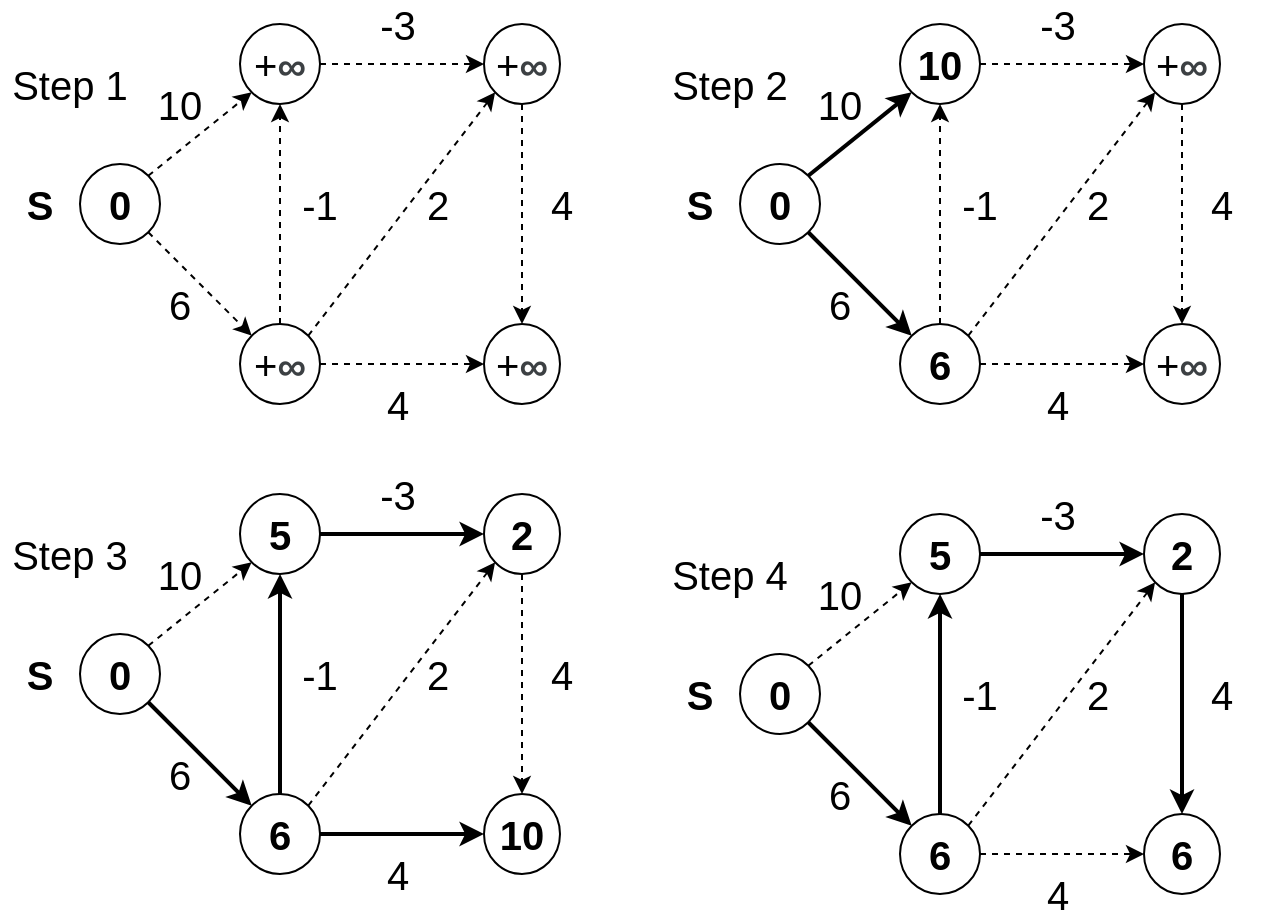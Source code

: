 <mxfile version="12.6.2" type="onedrive"><diagram id="KKQRaADNlbuHbEA6cbVd" name="Page-1"><mxGraphModel dx="962" dy="2074" grid="1" gridSize="10" guides="1" tooltips="1" connect="1" arrows="1" fold="1" page="1" pageScale="0.5" pageWidth="827" pageHeight="3000" math="0" shadow="0"><root><mxCell id="0"/><mxCell id="1" parent="0"/><mxCell id="u9mCECZ0AaoxK5d5ybVR-1" value="&lt;font style=&quot;font-size: 20px;&quot;&gt;+&lt;span style=&quot;font-weight: bold; color: rgb(60, 64, 67); font-family: arial, sans-serif; text-align: left; background-color: rgb(255, 255, 255); font-size: 20px;&quot;&gt;∞&lt;/span&gt;&lt;/font&gt;" style="ellipse;whiteSpace=wrap;html=1;aspect=fixed;fontSize=20;" parent="1" vertex="1"><mxGeometry x="160" y="10" width="40" height="40" as="geometry"/></mxCell><mxCell id="u9mCECZ0AaoxK5d5ybVR-2" value="&lt;b style=&quot;font-size: 20px;&quot;&gt;&lt;font style=&quot;font-size: 20px;&quot;&gt;0&lt;/font&gt;&lt;/b&gt;" style="ellipse;whiteSpace=wrap;html=1;aspect=fixed;fontSize=20;" parent="1" vertex="1"><mxGeometry x="80" y="80" width="40" height="40" as="geometry"/></mxCell><mxCell id="u9mCECZ0AaoxK5d5ybVR-3" value="&lt;span style=&quot;white-space: normal; font-size: 20px;&quot;&gt;&lt;font style=&quot;font-size: 20px;&quot;&gt;+&lt;/font&gt;&lt;/span&gt;&lt;span style=&quot;white-space: normal; font-weight: bold; color: rgb(60, 64, 67); font-family: arial, sans-serif; text-align: left; background-color: rgb(255, 255, 255); font-size: 20px;&quot;&gt;&lt;font style=&quot;font-size: 20px;&quot;&gt;∞&lt;/font&gt;&lt;/span&gt;" style="ellipse;whiteSpace=wrap;html=1;aspect=fixed;fontSize=20;" parent="1" vertex="1"><mxGeometry x="160" y="160" width="40" height="40" as="geometry"/></mxCell><mxCell id="u9mCECZ0AaoxK5d5ybVR-4" value="&lt;span style=&quot;font-size: 20px; white-space: normal;&quot;&gt;+&lt;/span&gt;&lt;span style=&quot;font-size: 20px; white-space: normal; font-weight: bold; color: rgb(60, 64, 67); font-family: arial, sans-serif; text-align: left; background-color: rgb(255, 255, 255);&quot;&gt;∞&lt;/span&gt;" style="ellipse;whiteSpace=wrap;html=1;aspect=fixed;fontSize=20;" parent="1" vertex="1"><mxGeometry x="282" y="160" width="38" height="40" as="geometry"/></mxCell><mxCell id="u9mCECZ0AaoxK5d5ybVR-5" value="&lt;span style=&quot;font-size: 20px; white-space: normal;&quot;&gt;+&lt;/span&gt;&lt;span style=&quot;font-size: 20px; white-space: normal; font-weight: bold; color: rgb(60, 64, 67); font-family: arial, sans-serif; text-align: left; background-color: rgb(255, 255, 255);&quot;&gt;∞&lt;/span&gt;" style="ellipse;whiteSpace=wrap;html=1;aspect=fixed;fontSize=20;" parent="1" vertex="1"><mxGeometry x="282" y="10" width="38" height="40" as="geometry"/></mxCell><mxCell id="u9mCECZ0AaoxK5d5ybVR-6" value="" style="endArrow=classic;html=1;entryX=0;entryY=1;entryDx=0;entryDy=0;exitX=1;exitY=0;exitDx=0;exitDy=0;dashed=1;fontSize=20;" parent="1" source="u9mCECZ0AaoxK5d5ybVR-2" target="u9mCECZ0AaoxK5d5ybVR-1" edge="1"><mxGeometry width="50" height="50" relative="1" as="geometry"><mxPoint x="40" y="360" as="sourcePoint"/><mxPoint x="90" y="310" as="targetPoint"/></mxGeometry></mxCell><mxCell id="u9mCECZ0AaoxK5d5ybVR-7" value="" style="endArrow=classic;html=1;entryX=0;entryY=0;entryDx=0;entryDy=0;exitX=1;exitY=1;exitDx=0;exitDy=0;dashed=1;fontSize=20;" parent="1" source="u9mCECZ0AaoxK5d5ybVR-2" target="u9mCECZ0AaoxK5d5ybVR-3" edge="1"><mxGeometry width="50" height="50" relative="1" as="geometry"><mxPoint x="84.142" y="145.858" as="sourcePoint"/><mxPoint x="175.858" y="54.142" as="targetPoint"/></mxGeometry></mxCell><mxCell id="u9mCECZ0AaoxK5d5ybVR-8" value="" style="endArrow=classic;html=1;entryX=0;entryY=0.5;entryDx=0;entryDy=0;exitX=1;exitY=0.5;exitDx=0;exitDy=0;dashed=1;fontSize=20;" parent="1" source="u9mCECZ0AaoxK5d5ybVR-3" target="u9mCECZ0AaoxK5d5ybVR-4" edge="1"><mxGeometry width="50" height="50" relative="1" as="geometry"><mxPoint x="84.142" y="84.142" as="sourcePoint"/><mxPoint x="175.858" y="175.858" as="targetPoint"/></mxGeometry></mxCell><mxCell id="u9mCECZ0AaoxK5d5ybVR-9" value="" style="endArrow=classic;html=1;entryX=0;entryY=1;entryDx=0;entryDy=0;exitX=1;exitY=0;exitDx=0;exitDy=0;dashed=1;fontSize=20;" parent="1" source="u9mCECZ0AaoxK5d5ybVR-3" target="u9mCECZ0AaoxK5d5ybVR-5" edge="1"><mxGeometry width="50" height="50" relative="1" as="geometry"><mxPoint x="210" y="280" as="sourcePoint"/><mxPoint x="450" y="280" as="targetPoint"/></mxGeometry></mxCell><mxCell id="u9mCECZ0AaoxK5d5ybVR-10" value="" style="endArrow=classic;html=1;entryX=0.5;entryY=0;entryDx=0;entryDy=0;exitX=0.5;exitY=1;exitDx=0;exitDy=0;dashed=1;fontSize=20;" parent="1" source="u9mCECZ0AaoxK5d5ybVR-5" target="u9mCECZ0AaoxK5d5ybVR-4" edge="1"><mxGeometry width="50" height="50" relative="1" as="geometry"><mxPoint x="46.142" y="265.858" as="sourcePoint"/><mxPoint x="297.858" y="54.142" as="targetPoint"/></mxGeometry></mxCell><mxCell id="u9mCECZ0AaoxK5d5ybVR-11" value="" style="endArrow=classic;html=1;entryX=0;entryY=0.5;entryDx=0;entryDy=0;exitX=1;exitY=0.5;exitDx=0;exitDy=0;dashed=1;fontSize=20;" parent="1" source="u9mCECZ0AaoxK5d5ybVR-1" target="u9mCECZ0AaoxK5d5ybVR-5" edge="1"><mxGeometry width="50" height="50" relative="1" as="geometry"><mxPoint x="470" y="60" as="sourcePoint"/><mxPoint x="470" y="260" as="targetPoint"/></mxGeometry></mxCell><mxCell id="u9mCECZ0AaoxK5d5ybVR-12" value="" style="endArrow=classic;html=1;entryX=0.5;entryY=1;entryDx=0;entryDy=0;exitX=0.5;exitY=0;exitDx=0;exitDy=0;dashed=1;fontSize=20;" parent="1" source="u9mCECZ0AaoxK5d5ybVR-3" target="u9mCECZ0AaoxK5d5ybVR-1" edge="1"><mxGeometry width="50" height="50" relative="1" as="geometry"><mxPoint x="210" y="40" as="sourcePoint"/><mxPoint x="450" y="40" as="targetPoint"/></mxGeometry></mxCell><mxCell id="u9mCECZ0AaoxK5d5ybVR-14" value="&lt;b style=&quot;font-size: 20px;&quot;&gt;&lt;font style=&quot;font-size: 20px;&quot;&gt;S&lt;/font&gt;&lt;/b&gt;" style="text;html=1;strokeColor=none;fillColor=none;align=center;verticalAlign=middle;whiteSpace=wrap;rounded=0;fontSize=20;" parent="1" vertex="1"><mxGeometry x="40" y="90" width="40" height="20" as="geometry"/></mxCell><mxCell id="u9mCECZ0AaoxK5d5ybVR-15" value="&lt;span style=&quot;font-size: 20px;&quot;&gt;10&lt;/span&gt;" style="text;html=1;strokeColor=none;fillColor=none;align=center;verticalAlign=middle;whiteSpace=wrap;rounded=0;fontSize=20;fontStyle=0" parent="1" vertex="1"><mxGeometry x="110" y="40" width="40" height="20" as="geometry"/></mxCell><mxCell id="u9mCECZ0AaoxK5d5ybVR-16" value="&lt;span style=&quot;font-size: 20px;&quot;&gt;6&lt;/span&gt;" style="text;html=1;strokeColor=none;fillColor=none;align=center;verticalAlign=middle;whiteSpace=wrap;rounded=0;fontSize=20;fontStyle=0" parent="1" vertex="1"><mxGeometry x="110" y="140" width="40" height="20" as="geometry"/></mxCell><mxCell id="u9mCECZ0AaoxK5d5ybVR-17" value="&lt;span style=&quot;font-size: 20px;&quot;&gt;-1&lt;br style=&quot;font-size: 20px;&quot;&gt;&lt;/span&gt;" style="text;html=1;strokeColor=none;fillColor=none;align=center;verticalAlign=middle;whiteSpace=wrap;rounded=0;fontSize=20;fontStyle=0" parent="1" vertex="1"><mxGeometry x="180" y="90" width="40" height="20" as="geometry"/></mxCell><mxCell id="u9mCECZ0AaoxK5d5ybVR-18" value="&lt;span style=&quot;font-size: 20px;&quot;&gt;-3&lt;br style=&quot;font-size: 20px;&quot;&gt;&lt;/span&gt;" style="text;html=1;strokeColor=none;fillColor=none;align=center;verticalAlign=middle;whiteSpace=wrap;rounded=0;fontSize=20;fontStyle=0" parent="1" vertex="1"><mxGeometry x="220" width="38" height="20" as="geometry"/></mxCell><mxCell id="u9mCECZ0AaoxK5d5ybVR-19" value="&lt;span style=&quot;font-size: 20px;&quot;&gt;2&lt;br style=&quot;font-size: 20px;&quot;&gt;&lt;/span&gt;" style="text;html=1;strokeColor=none;fillColor=none;align=center;verticalAlign=middle;whiteSpace=wrap;rounded=0;fontSize=20;fontStyle=0" parent="1" vertex="1"><mxGeometry x="240" y="90" width="38" height="20" as="geometry"/></mxCell><mxCell id="u9mCECZ0AaoxK5d5ybVR-20" value="&lt;span style=&quot;font-size: 20px;&quot;&gt;4&lt;br style=&quot;font-size: 20px;&quot;&gt;&lt;/span&gt;" style="text;html=1;strokeColor=none;fillColor=none;align=center;verticalAlign=middle;whiteSpace=wrap;rounded=0;fontSize=20;fontStyle=0" parent="1" vertex="1"><mxGeometry x="302" y="90" width="38" height="20" as="geometry"/></mxCell><mxCell id="u9mCECZ0AaoxK5d5ybVR-21" value="&lt;span style=&quot;font-size: 20px;&quot;&gt;4&lt;br style=&quot;font-size: 20px;&quot;&gt;&lt;/span&gt;" style="text;html=1;strokeColor=none;fillColor=none;align=center;verticalAlign=middle;whiteSpace=wrap;rounded=0;fontSize=20;fontStyle=0" parent="1" vertex="1"><mxGeometry x="220" y="190" width="38" height="20" as="geometry"/></mxCell><mxCell id="u9mCECZ0AaoxK5d5ybVR-123" value="&lt;span style=&quot;font-size: 20px&quot;&gt;&lt;font style=&quot;font-size: 20px&quot;&gt;Step 1&lt;/font&gt;&lt;/span&gt;" style="text;html=1;strokeColor=none;fillColor=none;align=center;verticalAlign=middle;whiteSpace=wrap;rounded=0;fontSize=20;" parent="1" vertex="1"><mxGeometry x="40" y="30" width="70" height="20" as="geometry"/></mxCell><mxCell id="u9mCECZ0AaoxK5d5ybVR-124" value="&lt;span style=&quot;font-size: 20px&quot;&gt;&lt;font style=&quot;font-size: 20px&quot;&gt;Step 2&lt;/font&gt;&lt;/span&gt;" style="text;html=1;strokeColor=none;fillColor=none;align=center;verticalAlign=middle;whiteSpace=wrap;rounded=0;fontSize=20;" parent="1" vertex="1"><mxGeometry x="370" y="30" width="70" height="20" as="geometry"/></mxCell><mxCell id="vxfsReAMGKLNI0k_rc2o-1" value="&lt;b&gt;10&lt;/b&gt;" style="ellipse;whiteSpace=wrap;html=1;aspect=fixed;fontSize=20;" parent="1" vertex="1"><mxGeometry x="490" y="10" width="40" height="40" as="geometry"/></mxCell><mxCell id="vxfsReAMGKLNI0k_rc2o-2" value="&lt;b style=&quot;font-size: 20px;&quot;&gt;&lt;font style=&quot;font-size: 20px;&quot;&gt;0&lt;/font&gt;&lt;/b&gt;" style="ellipse;whiteSpace=wrap;html=1;aspect=fixed;fontSize=20;" parent="1" vertex="1"><mxGeometry x="410" y="80" width="40" height="40" as="geometry"/></mxCell><mxCell id="vxfsReAMGKLNI0k_rc2o-3" value="&lt;b&gt;6&lt;/b&gt;" style="ellipse;whiteSpace=wrap;html=1;aspect=fixed;fontSize=20;" parent="1" vertex="1"><mxGeometry x="490" y="160" width="40" height="40" as="geometry"/></mxCell><mxCell id="vxfsReAMGKLNI0k_rc2o-4" value="&lt;span style=&quot;font-size: 20px; white-space: normal;&quot;&gt;+&lt;/span&gt;&lt;span style=&quot;font-size: 20px; white-space: normal; font-weight: bold; color: rgb(60, 64, 67); font-family: arial, sans-serif; text-align: left; background-color: rgb(255, 255, 255);&quot;&gt;∞&lt;/span&gt;" style="ellipse;whiteSpace=wrap;html=1;aspect=fixed;fontSize=20;" parent="1" vertex="1"><mxGeometry x="612" y="160" width="38" height="40" as="geometry"/></mxCell><mxCell id="vxfsReAMGKLNI0k_rc2o-5" value="&lt;span style=&quot;font-size: 20px; white-space: normal;&quot;&gt;+&lt;/span&gt;&lt;span style=&quot;font-size: 20px; white-space: normal; font-weight: bold; color: rgb(60, 64, 67); font-family: arial, sans-serif; text-align: left; background-color: rgb(255, 255, 255);&quot;&gt;∞&lt;/span&gt;" style="ellipse;whiteSpace=wrap;html=1;aspect=fixed;fontSize=20;" parent="1" vertex="1"><mxGeometry x="612" y="10" width="38" height="40" as="geometry"/></mxCell><mxCell id="vxfsReAMGKLNI0k_rc2o-6" value="" style="endArrow=classic;html=1;entryX=0;entryY=1;entryDx=0;entryDy=0;exitX=1;exitY=0;exitDx=0;exitDy=0;fontSize=20;strokeWidth=2;" parent="1" source="vxfsReAMGKLNI0k_rc2o-2" target="vxfsReAMGKLNI0k_rc2o-1" edge="1"><mxGeometry width="50" height="50" relative="1" as="geometry"><mxPoint x="370" y="360" as="sourcePoint"/><mxPoint x="420" y="310" as="targetPoint"/></mxGeometry></mxCell><mxCell id="vxfsReAMGKLNI0k_rc2o-7" value="" style="endArrow=classic;html=1;entryX=0;entryY=0;entryDx=0;entryDy=0;exitX=1;exitY=1;exitDx=0;exitDy=0;fontSize=20;strokeWidth=2;" parent="1" source="vxfsReAMGKLNI0k_rc2o-2" target="vxfsReAMGKLNI0k_rc2o-3" edge="1"><mxGeometry width="50" height="50" relative="1" as="geometry"><mxPoint x="414.142" y="145.858" as="sourcePoint"/><mxPoint x="505.858" y="54.142" as="targetPoint"/></mxGeometry></mxCell><mxCell id="vxfsReAMGKLNI0k_rc2o-8" value="" style="endArrow=classic;html=1;entryX=0;entryY=0.5;entryDx=0;entryDy=0;exitX=1;exitY=0.5;exitDx=0;exitDy=0;dashed=1;fontSize=20;" parent="1" source="vxfsReAMGKLNI0k_rc2o-3" target="vxfsReAMGKLNI0k_rc2o-4" edge="1"><mxGeometry width="50" height="50" relative="1" as="geometry"><mxPoint x="414.142" y="84.142" as="sourcePoint"/><mxPoint x="505.858" y="175.858" as="targetPoint"/></mxGeometry></mxCell><mxCell id="vxfsReAMGKLNI0k_rc2o-9" value="" style="endArrow=classic;html=1;entryX=0;entryY=1;entryDx=0;entryDy=0;exitX=1;exitY=0;exitDx=0;exitDy=0;dashed=1;fontSize=20;" parent="1" source="vxfsReAMGKLNI0k_rc2o-3" target="vxfsReAMGKLNI0k_rc2o-5" edge="1"><mxGeometry width="50" height="50" relative="1" as="geometry"><mxPoint x="540" y="280" as="sourcePoint"/><mxPoint x="780" y="280" as="targetPoint"/></mxGeometry></mxCell><mxCell id="vxfsReAMGKLNI0k_rc2o-10" value="" style="endArrow=classic;html=1;entryX=0.5;entryY=0;entryDx=0;entryDy=0;exitX=0.5;exitY=1;exitDx=0;exitDy=0;dashed=1;fontSize=20;" parent="1" source="vxfsReAMGKLNI0k_rc2o-5" target="vxfsReAMGKLNI0k_rc2o-4" edge="1"><mxGeometry width="50" height="50" relative="1" as="geometry"><mxPoint x="376.142" y="265.858" as="sourcePoint"/><mxPoint x="627.858" y="54.142" as="targetPoint"/></mxGeometry></mxCell><mxCell id="vxfsReAMGKLNI0k_rc2o-11" value="" style="endArrow=classic;html=1;entryX=0;entryY=0.5;entryDx=0;entryDy=0;exitX=1;exitY=0.5;exitDx=0;exitDy=0;dashed=1;fontSize=20;" parent="1" source="vxfsReAMGKLNI0k_rc2o-1" target="vxfsReAMGKLNI0k_rc2o-5" edge="1"><mxGeometry width="50" height="50" relative="1" as="geometry"><mxPoint x="800" y="60" as="sourcePoint"/><mxPoint x="800" y="260" as="targetPoint"/></mxGeometry></mxCell><mxCell id="vxfsReAMGKLNI0k_rc2o-12" value="" style="endArrow=classic;html=1;entryX=0.5;entryY=1;entryDx=0;entryDy=0;exitX=0.5;exitY=0;exitDx=0;exitDy=0;dashed=1;fontSize=20;" parent="1" source="vxfsReAMGKLNI0k_rc2o-3" target="vxfsReAMGKLNI0k_rc2o-1" edge="1"><mxGeometry width="50" height="50" relative="1" as="geometry"><mxPoint x="540" y="40" as="sourcePoint"/><mxPoint x="780" y="40" as="targetPoint"/></mxGeometry></mxCell><mxCell id="vxfsReAMGKLNI0k_rc2o-13" value="&lt;b style=&quot;font-size: 20px;&quot;&gt;&lt;font style=&quot;font-size: 20px;&quot;&gt;S&lt;/font&gt;&lt;/b&gt;" style="text;html=1;strokeColor=none;fillColor=none;align=center;verticalAlign=middle;whiteSpace=wrap;rounded=0;fontSize=20;" parent="1" vertex="1"><mxGeometry x="370" y="90" width="40" height="20" as="geometry"/></mxCell><mxCell id="vxfsReAMGKLNI0k_rc2o-14" value="&lt;span style=&quot;font-size: 20px;&quot;&gt;10&lt;/span&gt;" style="text;html=1;strokeColor=none;fillColor=none;align=center;verticalAlign=middle;whiteSpace=wrap;rounded=0;fontSize=20;fontStyle=0" parent="1" vertex="1"><mxGeometry x="440" y="40" width="40" height="20" as="geometry"/></mxCell><mxCell id="vxfsReAMGKLNI0k_rc2o-15" value="&lt;span style=&quot;font-size: 20px;&quot;&gt;6&lt;/span&gt;" style="text;html=1;strokeColor=none;fillColor=none;align=center;verticalAlign=middle;whiteSpace=wrap;rounded=0;fontSize=20;fontStyle=0" parent="1" vertex="1"><mxGeometry x="440" y="140" width="40" height="20" as="geometry"/></mxCell><mxCell id="vxfsReAMGKLNI0k_rc2o-16" value="&lt;span style=&quot;font-size: 20px;&quot;&gt;-1&lt;br style=&quot;font-size: 20px;&quot;&gt;&lt;/span&gt;" style="text;html=1;strokeColor=none;fillColor=none;align=center;verticalAlign=middle;whiteSpace=wrap;rounded=0;fontSize=20;fontStyle=0" parent="1" vertex="1"><mxGeometry x="510" y="90" width="40" height="20" as="geometry"/></mxCell><mxCell id="vxfsReAMGKLNI0k_rc2o-17" value="&lt;span style=&quot;font-size: 20px;&quot;&gt;-3&lt;br style=&quot;font-size: 20px;&quot;&gt;&lt;/span&gt;" style="text;html=1;strokeColor=none;fillColor=none;align=center;verticalAlign=middle;whiteSpace=wrap;rounded=0;fontSize=20;fontStyle=0" parent="1" vertex="1"><mxGeometry x="550" width="38" height="20" as="geometry"/></mxCell><mxCell id="vxfsReAMGKLNI0k_rc2o-18" value="&lt;span style=&quot;font-size: 20px;&quot;&gt;2&lt;br style=&quot;font-size: 20px;&quot;&gt;&lt;/span&gt;" style="text;html=1;strokeColor=none;fillColor=none;align=center;verticalAlign=middle;whiteSpace=wrap;rounded=0;fontSize=20;fontStyle=0" parent="1" vertex="1"><mxGeometry x="570" y="90" width="38" height="20" as="geometry"/></mxCell><mxCell id="vxfsReAMGKLNI0k_rc2o-19" value="&lt;span style=&quot;font-size: 20px;&quot;&gt;4&lt;br style=&quot;font-size: 20px;&quot;&gt;&lt;/span&gt;" style="text;html=1;strokeColor=none;fillColor=none;align=center;verticalAlign=middle;whiteSpace=wrap;rounded=0;fontSize=20;fontStyle=0" parent="1" vertex="1"><mxGeometry x="632" y="90" width="38" height="20" as="geometry"/></mxCell><mxCell id="vxfsReAMGKLNI0k_rc2o-20" value="&lt;span style=&quot;font-size: 20px;&quot;&gt;4&lt;br style=&quot;font-size: 20px;&quot;&gt;&lt;/span&gt;" style="text;html=1;strokeColor=none;fillColor=none;align=center;verticalAlign=middle;whiteSpace=wrap;rounded=0;fontSize=20;fontStyle=0" parent="1" vertex="1"><mxGeometry x="550" y="190" width="38" height="20" as="geometry"/></mxCell><mxCell id="vxfsReAMGKLNI0k_rc2o-42" value="&lt;span style=&quot;font-size: 20px&quot;&gt;&lt;font style=&quot;font-size: 20px&quot;&gt;Step 3&lt;/font&gt;&lt;/span&gt;" style="text;html=1;strokeColor=none;fillColor=none;align=center;verticalAlign=middle;whiteSpace=wrap;rounded=0;fontSize=20;" parent="1" vertex="1"><mxGeometry x="40" y="265" width="70" height="20" as="geometry"/></mxCell><mxCell id="vxfsReAMGKLNI0k_rc2o-43" value="&lt;b&gt;5&lt;/b&gt;" style="ellipse;whiteSpace=wrap;html=1;aspect=fixed;fontSize=20;" parent="1" vertex="1"><mxGeometry x="160" y="245" width="40" height="40" as="geometry"/></mxCell><mxCell id="vxfsReAMGKLNI0k_rc2o-44" value="&lt;b style=&quot;font-size: 20px;&quot;&gt;&lt;font style=&quot;font-size: 20px;&quot;&gt;0&lt;/font&gt;&lt;/b&gt;" style="ellipse;whiteSpace=wrap;html=1;aspect=fixed;fontSize=20;" parent="1" vertex="1"><mxGeometry x="80" y="315" width="40" height="40" as="geometry"/></mxCell><mxCell id="vxfsReAMGKLNI0k_rc2o-45" value="&lt;b&gt;6&lt;/b&gt;" style="ellipse;whiteSpace=wrap;html=1;aspect=fixed;fontSize=20;" parent="1" vertex="1"><mxGeometry x="160" y="395" width="40" height="40" as="geometry"/></mxCell><mxCell id="vxfsReAMGKLNI0k_rc2o-46" value="&lt;b&gt;10&lt;/b&gt;" style="ellipse;whiteSpace=wrap;html=1;aspect=fixed;fontSize=20;" parent="1" vertex="1"><mxGeometry x="282" y="395" width="38" height="40" as="geometry"/></mxCell><mxCell id="vxfsReAMGKLNI0k_rc2o-47" value="&lt;b&gt;2&lt;/b&gt;" style="ellipse;whiteSpace=wrap;html=1;aspect=fixed;fontSize=20;" parent="1" vertex="1"><mxGeometry x="282" y="245" width="38" height="40" as="geometry"/></mxCell><mxCell id="vxfsReAMGKLNI0k_rc2o-48" value="" style="endArrow=classic;html=1;entryX=0;entryY=1;entryDx=0;entryDy=0;exitX=1;exitY=0;exitDx=0;exitDy=0;fontSize=20;strokeWidth=1;dashed=1;" parent="1" source="vxfsReAMGKLNI0k_rc2o-44" target="vxfsReAMGKLNI0k_rc2o-43" edge="1"><mxGeometry width="50" height="50" relative="1" as="geometry"><mxPoint x="40" y="595" as="sourcePoint"/><mxPoint x="90" y="545" as="targetPoint"/></mxGeometry></mxCell><mxCell id="vxfsReAMGKLNI0k_rc2o-49" value="" style="endArrow=classic;html=1;entryX=0;entryY=0;entryDx=0;entryDy=0;exitX=1;exitY=1;exitDx=0;exitDy=0;fontSize=20;strokeWidth=2;" parent="1" source="vxfsReAMGKLNI0k_rc2o-44" target="vxfsReAMGKLNI0k_rc2o-45" edge="1"><mxGeometry width="50" height="50" relative="1" as="geometry"><mxPoint x="84.142" y="380.858" as="sourcePoint"/><mxPoint x="175.858" y="289.142" as="targetPoint"/></mxGeometry></mxCell><mxCell id="vxfsReAMGKLNI0k_rc2o-50" value="" style="endArrow=classic;html=1;entryX=0;entryY=0.5;entryDx=0;entryDy=0;exitX=1;exitY=0.5;exitDx=0;exitDy=0;fontSize=20;strokeWidth=2;" parent="1" source="vxfsReAMGKLNI0k_rc2o-45" target="vxfsReAMGKLNI0k_rc2o-46" edge="1"><mxGeometry width="50" height="50" relative="1" as="geometry"><mxPoint x="84.142" y="319.142" as="sourcePoint"/><mxPoint x="175.858" y="410.858" as="targetPoint"/></mxGeometry></mxCell><mxCell id="vxfsReAMGKLNI0k_rc2o-51" value="" style="endArrow=classic;html=1;entryX=0;entryY=1;entryDx=0;entryDy=0;exitX=1;exitY=0;exitDx=0;exitDy=0;dashed=1;fontSize=20;" parent="1" source="vxfsReAMGKLNI0k_rc2o-45" target="vxfsReAMGKLNI0k_rc2o-47" edge="1"><mxGeometry width="50" height="50" relative="1" as="geometry"><mxPoint x="210" y="515" as="sourcePoint"/><mxPoint x="450" y="515" as="targetPoint"/></mxGeometry></mxCell><mxCell id="vxfsReAMGKLNI0k_rc2o-52" value="" style="endArrow=classic;html=1;entryX=0.5;entryY=0;entryDx=0;entryDy=0;exitX=0.5;exitY=1;exitDx=0;exitDy=0;dashed=1;fontSize=20;" parent="1" source="vxfsReAMGKLNI0k_rc2o-47" target="vxfsReAMGKLNI0k_rc2o-46" edge="1"><mxGeometry width="50" height="50" relative="1" as="geometry"><mxPoint x="46.142" y="500.858" as="sourcePoint"/><mxPoint x="297.858" y="289.142" as="targetPoint"/></mxGeometry></mxCell><mxCell id="vxfsReAMGKLNI0k_rc2o-53" value="" style="endArrow=classic;html=1;entryX=0;entryY=0.5;entryDx=0;entryDy=0;exitX=1;exitY=0.5;exitDx=0;exitDy=0;fontSize=20;strokeWidth=2;" parent="1" source="vxfsReAMGKLNI0k_rc2o-43" target="vxfsReAMGKLNI0k_rc2o-47" edge="1"><mxGeometry width="50" height="50" relative="1" as="geometry"><mxPoint x="470" y="295" as="sourcePoint"/><mxPoint x="470" y="495" as="targetPoint"/></mxGeometry></mxCell><mxCell id="vxfsReAMGKLNI0k_rc2o-54" value="" style="endArrow=classic;html=1;entryX=0.5;entryY=1;entryDx=0;entryDy=0;exitX=0.5;exitY=0;exitDx=0;exitDy=0;fontSize=20;strokeWidth=2;" parent="1" source="vxfsReAMGKLNI0k_rc2o-45" target="vxfsReAMGKLNI0k_rc2o-43" edge="1"><mxGeometry width="50" height="50" relative="1" as="geometry"><mxPoint x="210" y="275" as="sourcePoint"/><mxPoint x="450" y="275" as="targetPoint"/></mxGeometry></mxCell><mxCell id="vxfsReAMGKLNI0k_rc2o-55" value="&lt;b style=&quot;font-size: 20px;&quot;&gt;&lt;font style=&quot;font-size: 20px;&quot;&gt;S&lt;/font&gt;&lt;/b&gt;" style="text;html=1;strokeColor=none;fillColor=none;align=center;verticalAlign=middle;whiteSpace=wrap;rounded=0;fontSize=20;" parent="1" vertex="1"><mxGeometry x="40" y="325" width="40" height="20" as="geometry"/></mxCell><mxCell id="vxfsReAMGKLNI0k_rc2o-56" value="&lt;span style=&quot;font-size: 20px;&quot;&gt;10&lt;/span&gt;" style="text;html=1;strokeColor=none;fillColor=none;align=center;verticalAlign=middle;whiteSpace=wrap;rounded=0;fontSize=20;fontStyle=0" parent="1" vertex="1"><mxGeometry x="110" y="275" width="40" height="20" as="geometry"/></mxCell><mxCell id="vxfsReAMGKLNI0k_rc2o-57" value="&lt;span style=&quot;font-size: 20px;&quot;&gt;6&lt;/span&gt;" style="text;html=1;strokeColor=none;fillColor=none;align=center;verticalAlign=middle;whiteSpace=wrap;rounded=0;fontSize=20;fontStyle=0" parent="1" vertex="1"><mxGeometry x="110" y="375" width="40" height="20" as="geometry"/></mxCell><mxCell id="vxfsReAMGKLNI0k_rc2o-58" value="&lt;span style=&quot;font-size: 20px;&quot;&gt;-1&lt;br style=&quot;font-size: 20px;&quot;&gt;&lt;/span&gt;" style="text;html=1;strokeColor=none;fillColor=none;align=center;verticalAlign=middle;whiteSpace=wrap;rounded=0;fontSize=20;fontStyle=0" parent="1" vertex="1"><mxGeometry x="180" y="325" width="40" height="20" as="geometry"/></mxCell><mxCell id="vxfsReAMGKLNI0k_rc2o-59" value="&lt;span style=&quot;font-size: 20px;&quot;&gt;-3&lt;br style=&quot;font-size: 20px;&quot;&gt;&lt;/span&gt;" style="text;html=1;strokeColor=none;fillColor=none;align=center;verticalAlign=middle;whiteSpace=wrap;rounded=0;fontSize=20;fontStyle=0" parent="1" vertex="1"><mxGeometry x="220" y="235" width="38" height="20" as="geometry"/></mxCell><mxCell id="vxfsReAMGKLNI0k_rc2o-60" value="&lt;span style=&quot;font-size: 20px;&quot;&gt;2&lt;br style=&quot;font-size: 20px;&quot;&gt;&lt;/span&gt;" style="text;html=1;strokeColor=none;fillColor=none;align=center;verticalAlign=middle;whiteSpace=wrap;rounded=0;fontSize=20;fontStyle=0" parent="1" vertex="1"><mxGeometry x="240" y="325" width="38" height="20" as="geometry"/></mxCell><mxCell id="vxfsReAMGKLNI0k_rc2o-61" value="&lt;span style=&quot;font-size: 20px;&quot;&gt;4&lt;br style=&quot;font-size: 20px;&quot;&gt;&lt;/span&gt;" style="text;html=1;strokeColor=none;fillColor=none;align=center;verticalAlign=middle;whiteSpace=wrap;rounded=0;fontSize=20;fontStyle=0" parent="1" vertex="1"><mxGeometry x="302" y="325" width="38" height="20" as="geometry"/></mxCell><mxCell id="vxfsReAMGKLNI0k_rc2o-62" value="&lt;span style=&quot;font-size: 20px;&quot;&gt;4&lt;br style=&quot;font-size: 20px;&quot;&gt;&lt;/span&gt;" style="text;html=1;strokeColor=none;fillColor=none;align=center;verticalAlign=middle;whiteSpace=wrap;rounded=0;fontSize=20;fontStyle=0" parent="1" vertex="1"><mxGeometry x="220" y="425" width="38" height="20" as="geometry"/></mxCell><mxCell id="vxfsReAMGKLNI0k_rc2o-63" value="&lt;span style=&quot;font-size: 20px&quot;&gt;&lt;font style=&quot;font-size: 20px&quot;&gt;Step 4&lt;/font&gt;&lt;/span&gt;" style="text;html=1;strokeColor=none;fillColor=none;align=center;verticalAlign=middle;whiteSpace=wrap;rounded=0;fontSize=20;" parent="1" vertex="1"><mxGeometry x="370" y="275" width="70" height="20" as="geometry"/></mxCell><mxCell id="vxfsReAMGKLNI0k_rc2o-64" value="&lt;b&gt;5&lt;/b&gt;" style="ellipse;whiteSpace=wrap;html=1;aspect=fixed;fontSize=20;" parent="1" vertex="1"><mxGeometry x="490" y="255" width="40" height="40" as="geometry"/></mxCell><mxCell id="vxfsReAMGKLNI0k_rc2o-65" value="&lt;b style=&quot;font-size: 20px;&quot;&gt;&lt;font style=&quot;font-size: 20px;&quot;&gt;0&lt;/font&gt;&lt;/b&gt;" style="ellipse;whiteSpace=wrap;html=1;aspect=fixed;fontSize=20;" parent="1" vertex="1"><mxGeometry x="410" y="325" width="40" height="40" as="geometry"/></mxCell><mxCell id="vxfsReAMGKLNI0k_rc2o-66" value="&lt;b&gt;6&lt;/b&gt;" style="ellipse;whiteSpace=wrap;html=1;aspect=fixed;fontSize=20;" parent="1" vertex="1"><mxGeometry x="490" y="405" width="40" height="40" as="geometry"/></mxCell><mxCell id="vxfsReAMGKLNI0k_rc2o-67" value="&lt;b&gt;6&lt;/b&gt;" style="ellipse;whiteSpace=wrap;html=1;aspect=fixed;fontSize=20;" parent="1" vertex="1"><mxGeometry x="612" y="405" width="38" height="40" as="geometry"/></mxCell><mxCell id="vxfsReAMGKLNI0k_rc2o-68" value="&lt;b&gt;2&lt;/b&gt;" style="ellipse;whiteSpace=wrap;html=1;aspect=fixed;fontSize=20;" parent="1" vertex="1"><mxGeometry x="612" y="255" width="38" height="40" as="geometry"/></mxCell><mxCell id="vxfsReAMGKLNI0k_rc2o-69" value="" style="endArrow=classic;html=1;entryX=0;entryY=1;entryDx=0;entryDy=0;exitX=1;exitY=0;exitDx=0;exitDy=0;fontSize=20;strokeWidth=1;dashed=1;" parent="1" source="vxfsReAMGKLNI0k_rc2o-65" target="vxfsReAMGKLNI0k_rc2o-64" edge="1"><mxGeometry width="50" height="50" relative="1" as="geometry"><mxPoint x="370" y="605" as="sourcePoint"/><mxPoint x="420" y="555" as="targetPoint"/></mxGeometry></mxCell><mxCell id="vxfsReAMGKLNI0k_rc2o-70" value="" style="endArrow=classic;html=1;entryX=0;entryY=0;entryDx=0;entryDy=0;exitX=1;exitY=1;exitDx=0;exitDy=0;fontSize=20;strokeWidth=2;" parent="1" source="vxfsReAMGKLNI0k_rc2o-65" target="vxfsReAMGKLNI0k_rc2o-66" edge="1"><mxGeometry width="50" height="50" relative="1" as="geometry"><mxPoint x="414.142" y="390.858" as="sourcePoint"/><mxPoint x="505.858" y="299.142" as="targetPoint"/></mxGeometry></mxCell><mxCell id="vxfsReAMGKLNI0k_rc2o-71" value="" style="endArrow=classic;html=1;entryX=0;entryY=0.5;entryDx=0;entryDy=0;exitX=1;exitY=0.5;exitDx=0;exitDy=0;fontSize=20;strokeWidth=1;dashed=1;" parent="1" source="vxfsReAMGKLNI0k_rc2o-66" target="vxfsReAMGKLNI0k_rc2o-67" edge="1"><mxGeometry width="50" height="50" relative="1" as="geometry"><mxPoint x="414.142" y="329.142" as="sourcePoint"/><mxPoint x="505.858" y="420.858" as="targetPoint"/></mxGeometry></mxCell><mxCell id="vxfsReAMGKLNI0k_rc2o-72" value="" style="endArrow=classic;html=1;entryX=0;entryY=1;entryDx=0;entryDy=0;exitX=1;exitY=0;exitDx=0;exitDy=0;dashed=1;fontSize=20;" parent="1" source="vxfsReAMGKLNI0k_rc2o-66" target="vxfsReAMGKLNI0k_rc2o-68" edge="1"><mxGeometry width="50" height="50" relative="1" as="geometry"><mxPoint x="540" y="525" as="sourcePoint"/><mxPoint x="780" y="525" as="targetPoint"/></mxGeometry></mxCell><mxCell id="vxfsReAMGKLNI0k_rc2o-73" value="" style="endArrow=classic;html=1;entryX=0.5;entryY=0;entryDx=0;entryDy=0;exitX=0.5;exitY=1;exitDx=0;exitDy=0;fontSize=20;strokeWidth=2;" parent="1" source="vxfsReAMGKLNI0k_rc2o-68" target="vxfsReAMGKLNI0k_rc2o-67" edge="1"><mxGeometry width="50" height="50" relative="1" as="geometry"><mxPoint x="376.142" y="510.858" as="sourcePoint"/><mxPoint x="627.858" y="299.142" as="targetPoint"/></mxGeometry></mxCell><mxCell id="vxfsReAMGKLNI0k_rc2o-74" value="" style="endArrow=classic;html=1;entryX=0;entryY=0.5;entryDx=0;entryDy=0;exitX=1;exitY=0.5;exitDx=0;exitDy=0;fontSize=20;strokeWidth=2;" parent="1" source="vxfsReAMGKLNI0k_rc2o-64" target="vxfsReAMGKLNI0k_rc2o-68" edge="1"><mxGeometry width="50" height="50" relative="1" as="geometry"><mxPoint x="800" y="305" as="sourcePoint"/><mxPoint x="800" y="505" as="targetPoint"/></mxGeometry></mxCell><mxCell id="vxfsReAMGKLNI0k_rc2o-75" value="" style="endArrow=classic;html=1;entryX=0.5;entryY=1;entryDx=0;entryDy=0;exitX=0.5;exitY=0;exitDx=0;exitDy=0;fontSize=20;strokeWidth=2;" parent="1" source="vxfsReAMGKLNI0k_rc2o-66" target="vxfsReAMGKLNI0k_rc2o-64" edge="1"><mxGeometry width="50" height="50" relative="1" as="geometry"><mxPoint x="540" y="285" as="sourcePoint"/><mxPoint x="780" y="285" as="targetPoint"/></mxGeometry></mxCell><mxCell id="vxfsReAMGKLNI0k_rc2o-76" value="&lt;b style=&quot;font-size: 20px;&quot;&gt;&lt;font style=&quot;font-size: 20px;&quot;&gt;S&lt;/font&gt;&lt;/b&gt;" style="text;html=1;strokeColor=none;fillColor=none;align=center;verticalAlign=middle;whiteSpace=wrap;rounded=0;fontSize=20;" parent="1" vertex="1"><mxGeometry x="370" y="335" width="40" height="20" as="geometry"/></mxCell><mxCell id="vxfsReAMGKLNI0k_rc2o-77" value="&lt;span style=&quot;font-size: 20px;&quot;&gt;10&lt;/span&gt;" style="text;html=1;strokeColor=none;fillColor=none;align=center;verticalAlign=middle;whiteSpace=wrap;rounded=0;fontSize=20;fontStyle=0" parent="1" vertex="1"><mxGeometry x="440" y="285" width="40" height="20" as="geometry"/></mxCell><mxCell id="vxfsReAMGKLNI0k_rc2o-78" value="&lt;span style=&quot;font-size: 20px;&quot;&gt;6&lt;/span&gt;" style="text;html=1;strokeColor=none;fillColor=none;align=center;verticalAlign=middle;whiteSpace=wrap;rounded=0;fontSize=20;fontStyle=0" parent="1" vertex="1"><mxGeometry x="440" y="385" width="40" height="20" as="geometry"/></mxCell><mxCell id="vxfsReAMGKLNI0k_rc2o-79" value="&lt;span style=&quot;font-size: 20px;&quot;&gt;-1&lt;br style=&quot;font-size: 20px;&quot;&gt;&lt;/span&gt;" style="text;html=1;strokeColor=none;fillColor=none;align=center;verticalAlign=middle;whiteSpace=wrap;rounded=0;fontSize=20;fontStyle=0" parent="1" vertex="1"><mxGeometry x="510" y="335" width="40" height="20" as="geometry"/></mxCell><mxCell id="vxfsReAMGKLNI0k_rc2o-80" value="&lt;span style=&quot;font-size: 20px;&quot;&gt;-3&lt;br style=&quot;font-size: 20px;&quot;&gt;&lt;/span&gt;" style="text;html=1;strokeColor=none;fillColor=none;align=center;verticalAlign=middle;whiteSpace=wrap;rounded=0;fontSize=20;fontStyle=0" parent="1" vertex="1"><mxGeometry x="550" y="245" width="38" height="20" as="geometry"/></mxCell><mxCell id="vxfsReAMGKLNI0k_rc2o-81" value="&lt;span style=&quot;font-size: 20px;&quot;&gt;2&lt;br style=&quot;font-size: 20px;&quot;&gt;&lt;/span&gt;" style="text;html=1;strokeColor=none;fillColor=none;align=center;verticalAlign=middle;whiteSpace=wrap;rounded=0;fontSize=20;fontStyle=0" parent="1" vertex="1"><mxGeometry x="570" y="335" width="38" height="20" as="geometry"/></mxCell><mxCell id="vxfsReAMGKLNI0k_rc2o-82" value="&lt;span style=&quot;font-size: 20px;&quot;&gt;4&lt;br style=&quot;font-size: 20px;&quot;&gt;&lt;/span&gt;" style="text;html=1;strokeColor=none;fillColor=none;align=center;verticalAlign=middle;whiteSpace=wrap;rounded=0;fontSize=20;fontStyle=0" parent="1" vertex="1"><mxGeometry x="632" y="335" width="38" height="20" as="geometry"/></mxCell><mxCell id="vxfsReAMGKLNI0k_rc2o-83" value="&lt;span style=&quot;font-size: 20px;&quot;&gt;4&lt;br style=&quot;font-size: 20px;&quot;&gt;&lt;/span&gt;" style="text;html=1;strokeColor=none;fillColor=none;align=center;verticalAlign=middle;whiteSpace=wrap;rounded=0;fontSize=20;fontStyle=0" parent="1" vertex="1"><mxGeometry x="550" y="435" width="38" height="20" as="geometry"/></mxCell></root></mxGraphModel></diagram></mxfile>